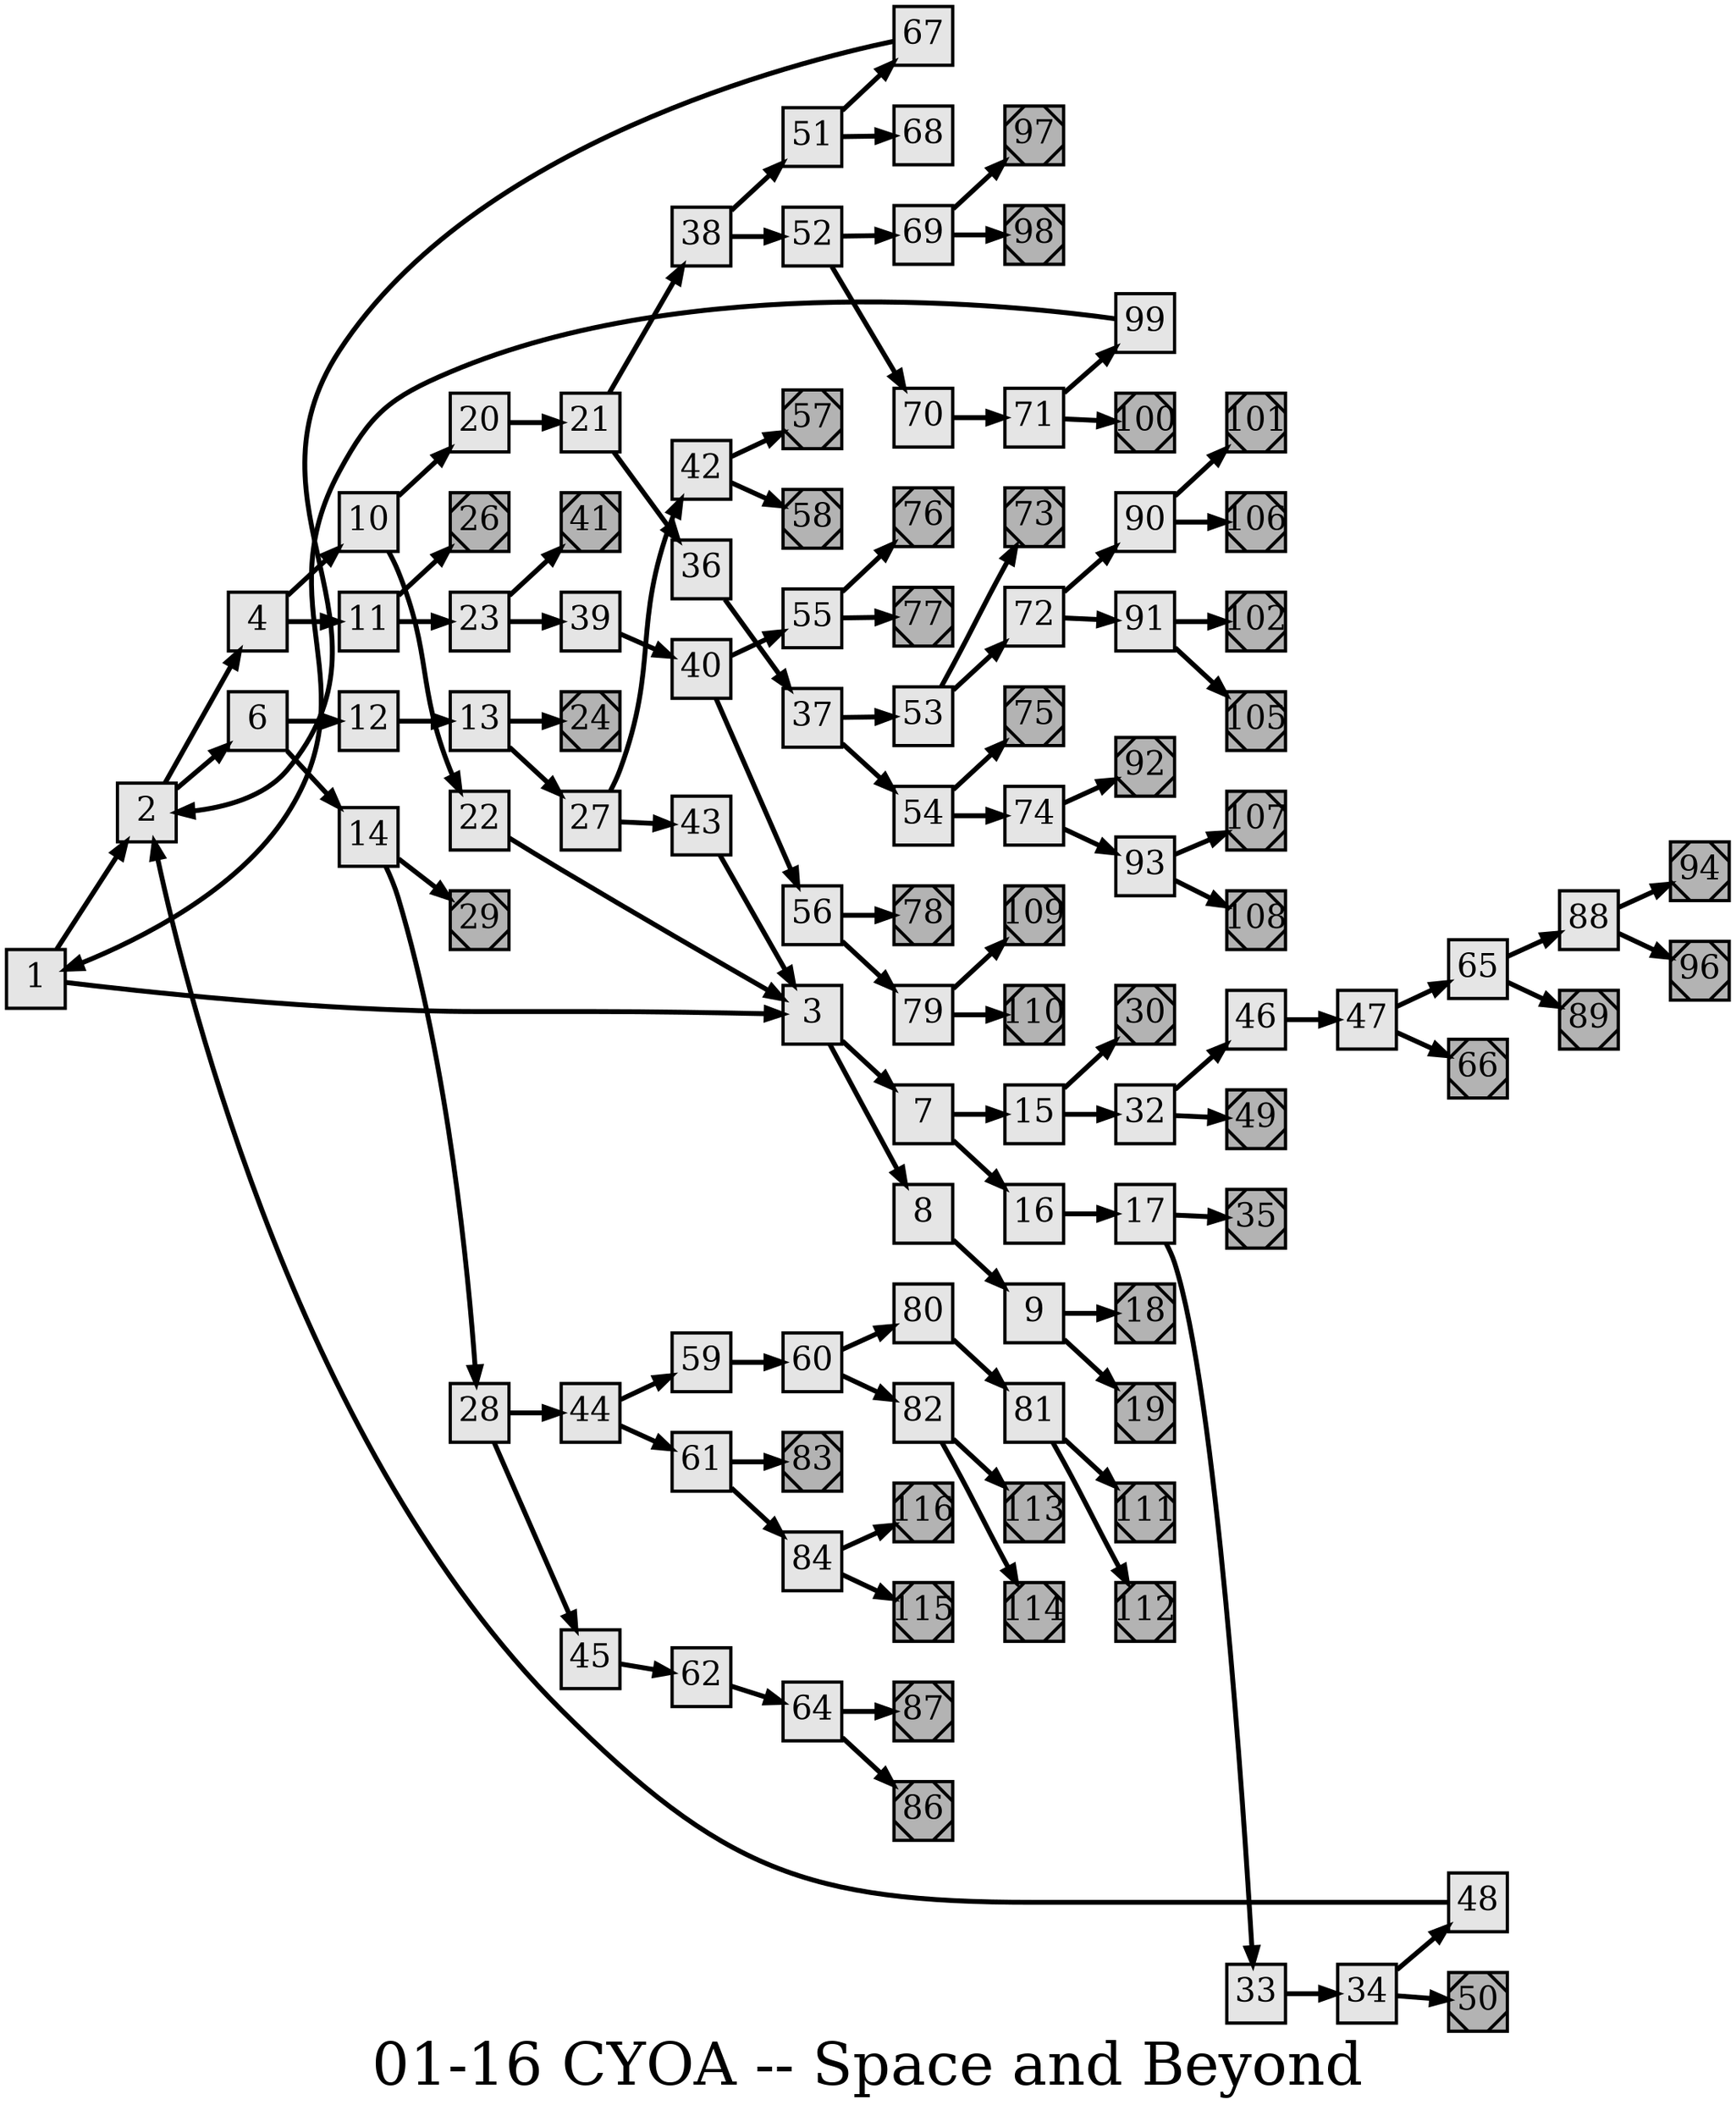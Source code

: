 digraph g{
  graph [ label="01-16 CYOA -- Space and Beyond" rankdir=LR, ordering=out, fontsize=36, nodesep="0.35", ranksep="0.45"];
  node  [shape=rect, penwidth=2, fontsize=20, style=filled, fillcolor=grey90, margin="0,0", labelfloat=true, regular=true, fixedsize=true];
  edge  [labelfloat=true, penwidth=3, fontsize=12];
  // ---;
  // group  : Katz;
  // id     : 01-16;
  // gbid   : 562;
  // series : CYOA;
  // title  : Space and Beyond;
  // author : R.A. Montgomery;
  // credit:;
  // - name : Juliet Way-Henthorn;
  // role : encoder;
  // date : 2017-08-17;
  // - name : Jeremy Douglass;
  // role : editor;
  // date : 2017-10-19;
  // - name : Jeremy Douglass;
  // role : editor;
  // date : 2017-04-28;
  // render:;
  // - name   : small;
  // styles : gvStyles-small.txt;
  // engine : dot;
  // comment: >;
  
  // ---;
  
  // From | To | Label;
  
  1 -> 2;
  1 -> 3;
  2 -> 4;
  2 -> 6;
  3 -> 7;
  3 -> 8;
  4 -> 10;
  4 -> 11;
  6 -> 12;
  6 -> 14;
  7 -> 15;
  7 -> 16;
  8 -> 9;
  9 -> 18;
  9 -> 19;
  10 -> 20;
  10 -> 22;
  11 -> 23;
  11 -> 26;
  12 -> 13;
  13 -> 27;
  13 -> 24;
  14 -> 28;
  14 -> 29;
  15 -> 30;
  15 -> 32;
  16 -> 17;
  17 -> 33;
  17 -> 35;
  20 -> 21;
  21 -> 38;
  21 -> 36;
  22 -> 3;
  23 -> 39;
  23 -> 41;
  27 -> 42;
  27 -> 43;
  28 -> 44;
  28 -> 45;
  32 -> 46;
  32 -> 49;
  33 -> 34;
  34 -> 48;
  34 -> 50;
  36 -> 37;
  37 -> 53;
  37 -> 54;
  38 -> 51;
  38 -> 52;
  39 -> 40;
  40 -> 55;
  40 -> 56;
  42 -> 57;
  42 -> 58;
  43 -> 3;
  44 -> 59;
  44 -> 61;
  45 -> 62;
  46 -> 47;
  47 -> 65;
  47 -> 66;
  48 -> 2;
  51 -> 67;
  51 -> 68;
  52 -> 69;
  52 -> 70;
  53 -> 72;
  53 -> 73;
  54 -> 74;
  54 -> 75;
  55 -> 76;
  55 -> 77;
  56 -> 78;
  56 -> 79;
  59 -> 60;
  60 -> 80;
  60 -> 82;
  61 -> 84;
  61 -> 83;
  62 -> 64;
  64 -> 87;
  64 -> 86;
  65 -> 88;
  65 -> 89;
  67 -> 2;
  69 -> 97;
  69 -> 98;
  70 -> 71;
  71 -> 99;
  71 -> 100;
  72 -> 90;
  72 -> 91;
  74 -> 92;
  74 -> 93;
  79 -> 109;
  79 -> 110;
  80 -> 81;
  81 -> 111;
  81 -> 112;
  82 -> 113;
  82 -> 114;
  84 -> 116;
  84 -> 115;
  88 -> 94;
  88 -> 96;
  90 -> 101;
  90 -> 106;
  91 -> 102;
  91 -> 105;
  93 -> 107;
  93 -> 108;
  99 -> 1;
  
  // Endings;
  
  26	[ xlabel="E", shape=Msquare, fontsize=20, fillcolor=grey70, xlabel="" ];
  29	[ xlabel="E", shape=Msquare, fontsize=20, fillcolor=grey70, xlabel="" ];
  41	[ xlabel="E", shape=Msquare, fontsize=20, fillcolor=grey70, xlabel="" ];
  24	[ xlabel="E", shape=Msquare, fontsize=20, fillcolor=grey70, xlabel="" ];
  57	[ xlabel="E", shape=Msquare, fontsize=20, fillcolor=grey70, xlabel="" ];
  58	[ xlabel="E", shape=Msquare, fontsize=20, fillcolor=grey70, xlabel="" ];
  83	[ xlabel="E", shape=Msquare, fontsize=20, fillcolor=grey70, xlabel="" ];
  76	[ xlabel="E", shape=Msquare, fontsize=20, fillcolor=grey70, xlabel="" ];
  77	[ xlabel="E", shape=Msquare, fontsize=20, fillcolor=grey70, xlabel="" ];
  78	[ xlabel="E", shape=Msquare, fontsize=20, fillcolor=grey70, xlabel="" ];
  116	[ xlabel="E", shape=Msquare, fontsize=20, fillcolor=grey70, xlabel="" ];
  115	[ xlabel="E", shape=Msquare, fontsize=20, fillcolor=grey70, xlabel="" ];
  87	[ xlabel="E", shape=Msquare, fontsize=20, fillcolor=grey70, xlabel="" ];
  86	[ xlabel="E", shape=Msquare, fontsize=20, fillcolor=grey70, xlabel="" ];
  97	[ xlabel="E", shape=Msquare, fontsize=20, fillcolor=grey70, xlabel="" ];
  98	[ xlabel="E", shape=Msquare, fontsize=20, fillcolor=grey70, xlabel="" ];
  73	[ xlabel="E", shape=Msquare, fontsize=20, fillcolor=grey70, xlabel="" ];
  75	[ xlabel="E", shape=Msquare, fontsize=20, fillcolor=grey70, xlabel="" ];
  109	[ xlabel="E", shape=Msquare, fontsize=20, fillcolor=grey70, xlabel="" ];
  110	[ xlabel="E", shape=Msquare, fontsize=20, fillcolor=grey70, xlabel="" ];
  113	[ xlabel="E", shape=Msquare, fontsize=20, fillcolor=grey70, xlabel="" ];
  114	[ xlabel="E", shape=Msquare, fontsize=20, fillcolor=grey70, xlabel="" ];
  100	[ xlabel="E", shape=Msquare, fontsize=20, fillcolor=grey70, xlabel="" ];
  92	[ xlabel="E", shape=Msquare, fontsize=20, fillcolor=grey70, xlabel="" ];
  30	[ xlabel="E", shape=Msquare, fontsize=20, fillcolor=grey70, xlabel="" ];
  18	[ xlabel="E", shape=Msquare, fontsize=20, fillcolor=grey70, xlabel="" ];
  19	[ xlabel="E", shape=Msquare, fontsize=20, fillcolor=grey70, xlabel="" ];
  111	[ xlabel="E", shape=Msquare, fontsize=20, fillcolor=grey70, xlabel="" ];
  112	[ xlabel="E", shape=Msquare, fontsize=20, fillcolor=grey70, xlabel="" ];
  101	[ xlabel="E", shape=Msquare, fontsize=20, fillcolor=grey70, xlabel="" ];
  106	[ xlabel="E", shape=Msquare, fontsize=20, fillcolor=grey70, xlabel="" ];
  102	[ xlabel="E", shape=Msquare, fontsize=20, fillcolor=grey70, xlabel="" ];
  105	[ xlabel="E", shape=Msquare, fontsize=20, fillcolor=grey70, xlabel="" ];
  107	[ xlabel="E", shape=Msquare, fontsize=20, fillcolor=grey70, xlabel="" ];
  108	[ xlabel="E", shape=Msquare, fontsize=20, fillcolor=grey70, xlabel="" ];
  49	[ xlabel="E", shape=Msquare, fontsize=20, fillcolor=grey70, xlabel="" ];
  35	[ xlabel="E", shape=Msquare, fontsize=20, fillcolor=grey70, xlabel="" ];
  66	[ xlabel="E", shape=Msquare, fontsize=20, fillcolor=grey70, xlabel="" ];
  50	[ xlabel="E", shape=Msquare, fontsize=20, fillcolor=grey70, xlabel="" ];
  89	[ xlabel="E", shape=Msquare, fontsize=20, fillcolor=grey70, xlabel="" ];
  94	[ xlabel="E", shape=Msquare, fontsize=20, fillcolor=grey70, xlabel="" ];
  96	[ xlabel="E", shape=Msquare, fontsize=20, fillcolor=grey70, xlabel="" ];
}

